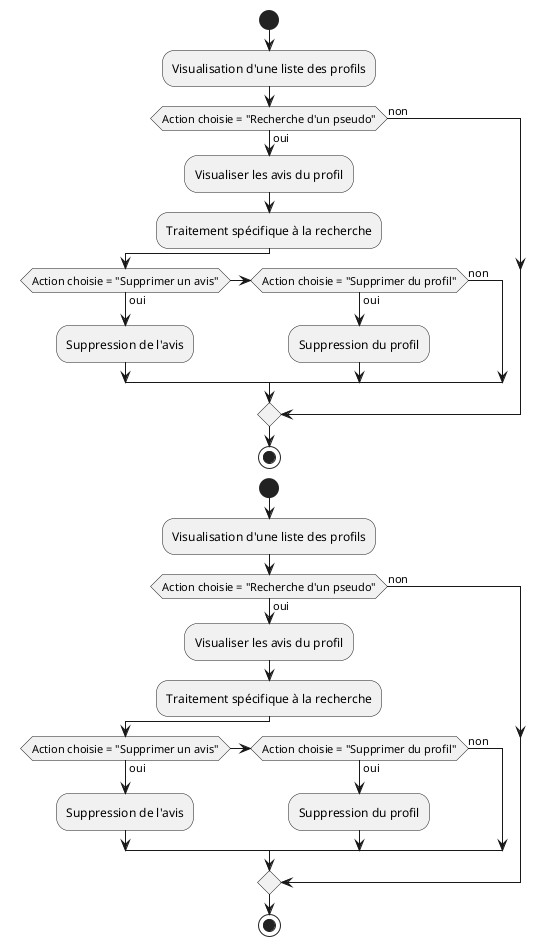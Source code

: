 @startuml DA Administrateur "gestion des profils"
|Administrateur|
start
:Visualisation d'une liste des profils;

if (Action choisie = "Recherche d'un pseudo") then (oui)
  :Visualiser les avis du profil;
  :Traitement spécifique à la recherche;
  if (Action choisie = "Supprimer un avis") then (oui)
    :Suppression de l'avis;
  elseif (Action choisie = "Supprimer du profil") then (oui)
    :Suppression du profil;
  else (non)
  endif
else (non)
endif
stop

|Administrateur|
start
:Visualisation d'une liste des profils;

if (Action choisie = "Recherche d'un pseudo") then (oui)
  :Visualiser les avis du profil;
  :Traitement spécifique à la recherche;
  if (Action choisie = "Supprimer un avis") then (oui)
    :Suppression de l'avis;
  elseif (Action choisie = "Supprimer du profil") then (oui)
    :Suppression du profil;
  else (non)
  endif
else (non)
endif
stop
@enduml
